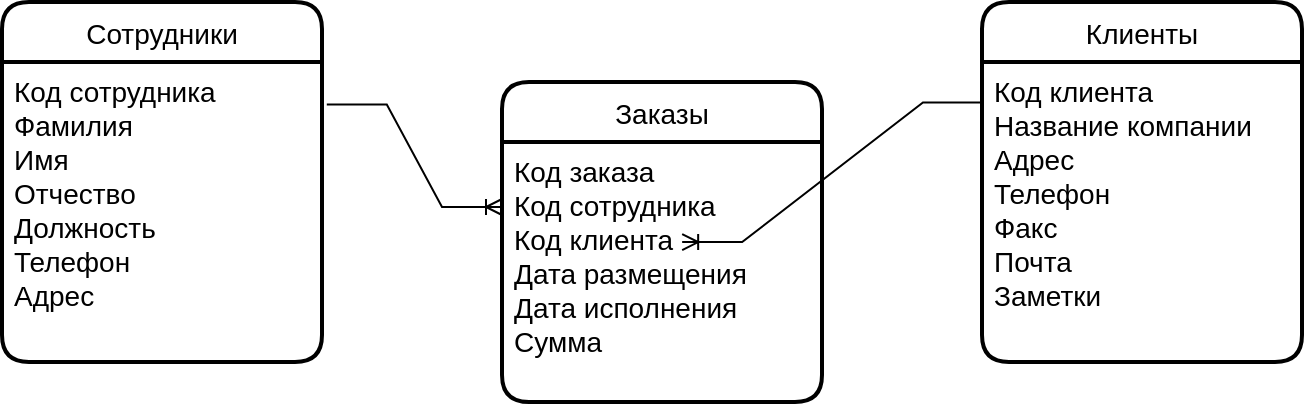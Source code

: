 <mxfile version="17.2.4" type="device"><diagram id="vTGz9ZAnXdfWjmfVtR-e" name="Page-1"><mxGraphModel dx="1102" dy="937" grid="1" gridSize="10" guides="1" tooltips="1" connect="1" arrows="1" fold="1" page="1" pageScale="1" pageWidth="827" pageHeight="1169" math="0" shadow="0"><root><mxCell id="0"/><mxCell id="1" parent="0"/><mxCell id="O3Xia_heWTm7pNO5usxe-2" value="Сотрудники" style="swimlane;childLayout=stackLayout;horizontal=1;startSize=30;horizontalStack=0;rounded=1;fontSize=14;fontStyle=0;strokeWidth=2;resizeParent=0;resizeLast=1;shadow=0;dashed=0;align=center;" parent="1" vertex="1"><mxGeometry x="70" y="340" width="160" height="180" as="geometry"/></mxCell><mxCell id="O3Xia_heWTm7pNO5usxe-3" value="Код сотрудника&#10;Фамилия&#10;Имя&#10;Отчество&#10;Должность&#10;Телефон&#10;Адрес" style="align=left;strokeColor=none;fillColor=none;spacingLeft=4;fontSize=14;verticalAlign=top;resizable=0;rotatable=0;part=1;" parent="O3Xia_heWTm7pNO5usxe-2" vertex="1"><mxGeometry y="30" width="160" height="150" as="geometry"/></mxCell><mxCell id="O3Xia_heWTm7pNO5usxe-5" value="Заказы" style="swimlane;childLayout=stackLayout;horizontal=1;startSize=30;horizontalStack=0;rounded=1;fontSize=14;fontStyle=0;strokeWidth=2;resizeParent=0;resizeLast=1;shadow=0;dashed=0;align=center;" parent="1" vertex="1"><mxGeometry x="320" y="380" width="160" height="160" as="geometry"/></mxCell><mxCell id="O3Xia_heWTm7pNO5usxe-6" value="Код заказа&#10;Код сотрудника&#10;Код клиента&#10;Дата размещения&#10;Дата исполнения&#10;Сумма" style="align=left;strokeColor=none;fillColor=none;spacingLeft=4;fontSize=14;verticalAlign=top;resizable=0;rotatable=0;part=1;" parent="O3Xia_heWTm7pNO5usxe-5" vertex="1"><mxGeometry y="30" width="160" height="130" as="geometry"/></mxCell><mxCell id="O3Xia_heWTm7pNO5usxe-7" value="Клиенты" style="swimlane;childLayout=stackLayout;horizontal=1;startSize=30;horizontalStack=0;rounded=1;fontSize=14;fontStyle=0;strokeWidth=2;resizeParent=0;resizeLast=1;shadow=0;dashed=0;align=center;" parent="1" vertex="1"><mxGeometry x="560" y="340" width="160" height="180" as="geometry"/></mxCell><mxCell id="O3Xia_heWTm7pNO5usxe-8" value="Код клиента&#10;Название компании&#10;Адрес&#10;Телефон&#10;Факс&#10;Почта&#10;Заметки" style="align=left;strokeColor=none;fillColor=none;spacingLeft=4;fontSize=14;verticalAlign=top;resizable=0;rotatable=0;part=1;" parent="O3Xia_heWTm7pNO5usxe-7" vertex="1"><mxGeometry y="30" width="160" height="150" as="geometry"/></mxCell><mxCell id="O3Xia_heWTm7pNO5usxe-9" value="" style="edgeStyle=entityRelationEdgeStyle;fontSize=14;html=1;endArrow=ERoneToMany;rounded=0;exitX=1.015;exitY=0.142;exitDx=0;exitDy=0;entryX=0;entryY=0.25;entryDx=0;entryDy=0;exitPerimeter=0;" parent="1" source="O3Xia_heWTm7pNO5usxe-3" target="O3Xia_heWTm7pNO5usxe-6" edge="1"><mxGeometry width="100" height="100" relative="1" as="geometry"><mxPoint x="360" y="530" as="sourcePoint"/><mxPoint x="460" y="430" as="targetPoint"/></mxGeometry></mxCell><mxCell id="O3Xia_heWTm7pNO5usxe-10" value="" style="edgeStyle=entityRelationEdgeStyle;fontSize=14;html=1;endArrow=ERoneToMany;rounded=0;exitX=0.003;exitY=0.135;exitDx=0;exitDy=0;exitPerimeter=0;entryX=0.563;entryY=0.385;entryDx=0;entryDy=0;entryPerimeter=0;" parent="1" source="O3Xia_heWTm7pNO5usxe-8" target="O3Xia_heWTm7pNO5usxe-6" edge="1"><mxGeometry width="100" height="100" relative="1" as="geometry"><mxPoint x="400" y="595" as="sourcePoint"/><mxPoint x="270" y="770" as="targetPoint"/></mxGeometry></mxCell></root></mxGraphModel></diagram></mxfile>